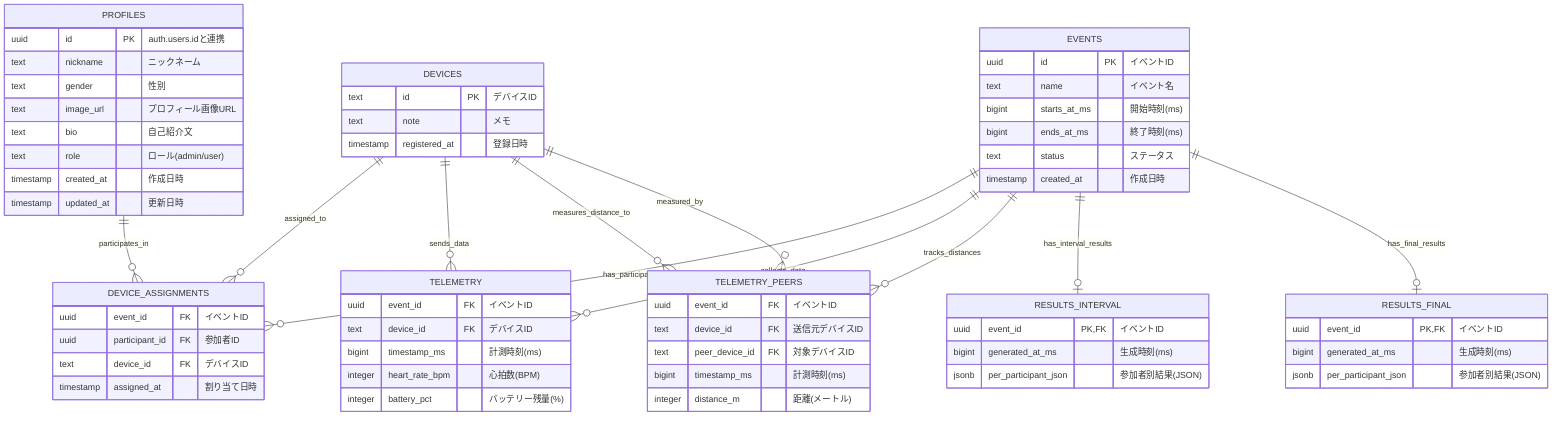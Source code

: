 erDiagram
    PROFILES {
        uuid id PK "auth.users.idと連携"
        text nickname "ニックネーム"
        text gender "性別"
        text image_url "プロフィール画像URL"
        text bio "自己紹介文"
        text role "ロール(admin/user)"
        timestamp created_at "作成日時"
        timestamp updated_at "更新日時"
    }

    EVENTS {
        uuid id PK "イベントID"
        text name "イベント名"
        bigint starts_at_ms "開始時刻(ms)"
        bigint ends_at_ms "終了時刻(ms)"
        text status "ステータス"
        timestamp created_at "作成日時"
    }

    DEVICES {
        text id PK "デバイスID"
        text note "メモ"
        timestamp registered_at "登録日時"
    }

    DEVICE_ASSIGNMENTS {
        uuid event_id FK "イベントID"
        uuid participant_id FK "参加者ID"
        text device_id FK "デバイスID"
        timestamp assigned_at "割り当て日時"
    }

    TELEMETRY {
        uuid event_id FK "イベントID"
        text device_id FK "デバイスID"
        bigint timestamp_ms "計測時刻(ms)"
        integer heart_rate_bpm "心拍数(BPM)"
        integer battery_pct "バッテリー残量(%)"
    }

    TELEMETRY_PEERS {
        uuid event_id FK "イベントID"
        text device_id FK "送信元デバイスID"
        text peer_device_id FK "対象デバイスID"
        bigint timestamp_ms "計測時刻(ms)"
        integer distance_m "距離(メートル)"
    }

    RESULTS_INTERVAL {
        uuid event_id PK,FK "イベントID"
        bigint generated_at_ms "生成時刻(ms)"
        jsonb per_participant_json "参加者別結果(JSON)"
    }

    RESULTS_FINAL {
        uuid event_id PK,FK "イベントID"
        bigint generated_at_ms "生成時刻(ms)"
        jsonb per_participant_json "参加者別結果(JSON)"
    }

    %% リレーションシップ
    PROFILES ||--o{ DEVICE_ASSIGNMENTS : "participates_in"
    EVENTS ||--o{ DEVICE_ASSIGNMENTS : "has_participants"
    DEVICES ||--o{ DEVICE_ASSIGNMENTS : "assigned_to"
    
    EVENTS ||--o{ TELEMETRY : "collects_data"
    DEVICES ||--o{ TELEMETRY : "sends_data"
    
    EVENTS ||--o{ TELEMETRY_PEERS : "tracks_distances"
    DEVICES ||--o{ TELEMETRY_PEERS : "measures_distance_to"
    DEVICES ||--o{ TELEMETRY_PEERS : "measured_by"
    
    EVENTS ||--o| RESULTS_INTERVAL : "has_interval_results"
    EVENTS ||--o| RESULTS_FINAL : "has_final_results"